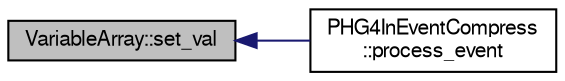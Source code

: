 digraph "VariableArray::set_val"
{
  bgcolor="transparent";
  edge [fontname="FreeSans",fontsize="10",labelfontname="FreeSans",labelfontsize="10"];
  node [fontname="FreeSans",fontsize="10",shape=record];
  rankdir="LR";
  Node1 [label="VariableArray::set_val",height=0.2,width=0.4,color="black", fillcolor="grey75", style="filled" fontcolor="black"];
  Node1 -> Node2 [dir="back",color="midnightblue",fontsize="10",style="solid",fontname="FreeSans"];
  Node2 [label="PHG4InEventCompress\l::process_event",height=0.2,width=0.4,color="black",URL="$dc/d9a/classPHG4InEventCompress.html#a90aa61e9a022c17368a44e38a453a039"];
}

